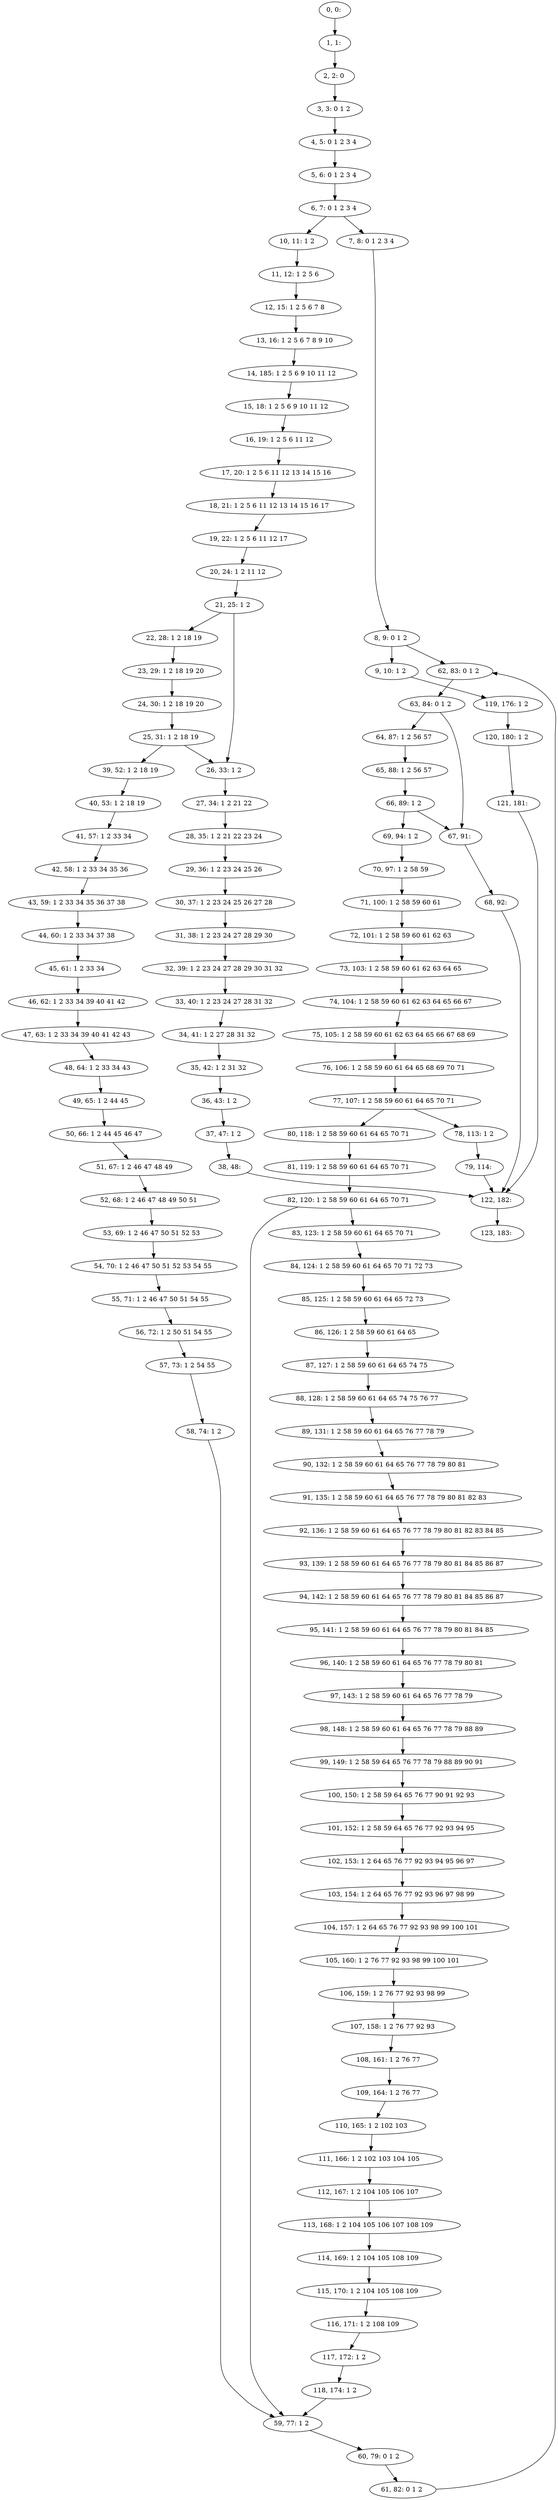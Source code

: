 digraph G {
0[label="0, 0: "];
1[label="1, 1: "];
2[label="2, 2: 0 "];
3[label="3, 3: 0 1 2 "];
4[label="4, 5: 0 1 2 3 4 "];
5[label="5, 6: 0 1 2 3 4 "];
6[label="6, 7: 0 1 2 3 4 "];
7[label="7, 8: 0 1 2 3 4 "];
8[label="8, 9: 0 1 2 "];
9[label="9, 10: 1 2 "];
10[label="10, 11: 1 2 "];
11[label="11, 12: 1 2 5 6 "];
12[label="12, 15: 1 2 5 6 7 8 "];
13[label="13, 16: 1 2 5 6 7 8 9 10 "];
14[label="14, 185: 1 2 5 6 9 10 11 12 "];
15[label="15, 18: 1 2 5 6 9 10 11 12 "];
16[label="16, 19: 1 2 5 6 11 12 "];
17[label="17, 20: 1 2 5 6 11 12 13 14 15 16 "];
18[label="18, 21: 1 2 5 6 11 12 13 14 15 16 17 "];
19[label="19, 22: 1 2 5 6 11 12 17 "];
20[label="20, 24: 1 2 11 12 "];
21[label="21, 25: 1 2 "];
22[label="22, 28: 1 2 18 19 "];
23[label="23, 29: 1 2 18 19 20 "];
24[label="24, 30: 1 2 18 19 20 "];
25[label="25, 31: 1 2 18 19 "];
26[label="26, 33: 1 2 "];
27[label="27, 34: 1 2 21 22 "];
28[label="28, 35: 1 2 21 22 23 24 "];
29[label="29, 36: 1 2 23 24 25 26 "];
30[label="30, 37: 1 2 23 24 25 26 27 28 "];
31[label="31, 38: 1 2 23 24 27 28 29 30 "];
32[label="32, 39: 1 2 23 24 27 28 29 30 31 32 "];
33[label="33, 40: 1 2 23 24 27 28 31 32 "];
34[label="34, 41: 1 2 27 28 31 32 "];
35[label="35, 42: 1 2 31 32 "];
36[label="36, 43: 1 2 "];
37[label="37, 47: 1 2 "];
38[label="38, 48: "];
39[label="39, 52: 1 2 18 19 "];
40[label="40, 53: 1 2 18 19 "];
41[label="41, 57: 1 2 33 34 "];
42[label="42, 58: 1 2 33 34 35 36 "];
43[label="43, 59: 1 2 33 34 35 36 37 38 "];
44[label="44, 60: 1 2 33 34 37 38 "];
45[label="45, 61: 1 2 33 34 "];
46[label="46, 62: 1 2 33 34 39 40 41 42 "];
47[label="47, 63: 1 2 33 34 39 40 41 42 43 "];
48[label="48, 64: 1 2 33 34 43 "];
49[label="49, 65: 1 2 44 45 "];
50[label="50, 66: 1 2 44 45 46 47 "];
51[label="51, 67: 1 2 46 47 48 49 "];
52[label="52, 68: 1 2 46 47 48 49 50 51 "];
53[label="53, 69: 1 2 46 47 50 51 52 53 "];
54[label="54, 70: 1 2 46 47 50 51 52 53 54 55 "];
55[label="55, 71: 1 2 46 47 50 51 54 55 "];
56[label="56, 72: 1 2 50 51 54 55 "];
57[label="57, 73: 1 2 54 55 "];
58[label="58, 74: 1 2 "];
59[label="59, 77: 1 2 "];
60[label="60, 79: 0 1 2 "];
61[label="61, 82: 0 1 2 "];
62[label="62, 83: 0 1 2 "];
63[label="63, 84: 0 1 2 "];
64[label="64, 87: 1 2 56 57 "];
65[label="65, 88: 1 2 56 57 "];
66[label="66, 89: 1 2 "];
67[label="67, 91: "];
68[label="68, 92: "];
69[label="69, 94: 1 2 "];
70[label="70, 97: 1 2 58 59 "];
71[label="71, 100: 1 2 58 59 60 61 "];
72[label="72, 101: 1 2 58 59 60 61 62 63 "];
73[label="73, 103: 1 2 58 59 60 61 62 63 64 65 "];
74[label="74, 104: 1 2 58 59 60 61 62 63 64 65 66 67 "];
75[label="75, 105: 1 2 58 59 60 61 62 63 64 65 66 67 68 69 "];
76[label="76, 106: 1 2 58 59 60 61 64 65 68 69 70 71 "];
77[label="77, 107: 1 2 58 59 60 61 64 65 70 71 "];
78[label="78, 113: 1 2 "];
79[label="79, 114: "];
80[label="80, 118: 1 2 58 59 60 61 64 65 70 71 "];
81[label="81, 119: 1 2 58 59 60 61 64 65 70 71 "];
82[label="82, 120: 1 2 58 59 60 61 64 65 70 71 "];
83[label="83, 123: 1 2 58 59 60 61 64 65 70 71 "];
84[label="84, 124: 1 2 58 59 60 61 64 65 70 71 72 73 "];
85[label="85, 125: 1 2 58 59 60 61 64 65 72 73 "];
86[label="86, 126: 1 2 58 59 60 61 64 65 "];
87[label="87, 127: 1 2 58 59 60 61 64 65 74 75 "];
88[label="88, 128: 1 2 58 59 60 61 64 65 74 75 76 77 "];
89[label="89, 131: 1 2 58 59 60 61 64 65 76 77 78 79 "];
90[label="90, 132: 1 2 58 59 60 61 64 65 76 77 78 79 80 81 "];
91[label="91, 135: 1 2 58 59 60 61 64 65 76 77 78 79 80 81 82 83 "];
92[label="92, 136: 1 2 58 59 60 61 64 65 76 77 78 79 80 81 82 83 84 85 "];
93[label="93, 139: 1 2 58 59 60 61 64 65 76 77 78 79 80 81 84 85 86 87 "];
94[label="94, 142: 1 2 58 59 60 61 64 65 76 77 78 79 80 81 84 85 86 87 "];
95[label="95, 141: 1 2 58 59 60 61 64 65 76 77 78 79 80 81 84 85 "];
96[label="96, 140: 1 2 58 59 60 61 64 65 76 77 78 79 80 81 "];
97[label="97, 143: 1 2 58 59 60 61 64 65 76 77 78 79 "];
98[label="98, 148: 1 2 58 59 60 61 64 65 76 77 78 79 88 89 "];
99[label="99, 149: 1 2 58 59 64 65 76 77 78 79 88 89 90 91 "];
100[label="100, 150: 1 2 58 59 64 65 76 77 90 91 92 93 "];
101[label="101, 152: 1 2 58 59 64 65 76 77 92 93 94 95 "];
102[label="102, 153: 1 2 64 65 76 77 92 93 94 95 96 97 "];
103[label="103, 154: 1 2 64 65 76 77 92 93 96 97 98 99 "];
104[label="104, 157: 1 2 64 65 76 77 92 93 98 99 100 101 "];
105[label="105, 160: 1 2 76 77 92 93 98 99 100 101 "];
106[label="106, 159: 1 2 76 77 92 93 98 99 "];
107[label="107, 158: 1 2 76 77 92 93 "];
108[label="108, 161: 1 2 76 77 "];
109[label="109, 164: 1 2 76 77 "];
110[label="110, 165: 1 2 102 103 "];
111[label="111, 166: 1 2 102 103 104 105 "];
112[label="112, 167: 1 2 104 105 106 107 "];
113[label="113, 168: 1 2 104 105 106 107 108 109 "];
114[label="114, 169: 1 2 104 105 108 109 "];
115[label="115, 170: 1 2 104 105 108 109 "];
116[label="116, 171: 1 2 108 109 "];
117[label="117, 172: 1 2 "];
118[label="118, 174: 1 2 "];
119[label="119, 176: 1 2 "];
120[label="120, 180: 1 2 "];
121[label="121, 181: "];
122[label="122, 182: "];
123[label="123, 183: "];
0->1 ;
1->2 ;
2->3 ;
3->4 ;
4->5 ;
5->6 ;
6->7 ;
6->10 ;
7->8 ;
8->9 ;
8->62 ;
9->119 ;
10->11 ;
11->12 ;
12->13 ;
13->14 ;
14->15 ;
15->16 ;
16->17 ;
17->18 ;
18->19 ;
19->20 ;
20->21 ;
21->22 ;
21->26 ;
22->23 ;
23->24 ;
24->25 ;
25->26 ;
25->39 ;
26->27 ;
27->28 ;
28->29 ;
29->30 ;
30->31 ;
31->32 ;
32->33 ;
33->34 ;
34->35 ;
35->36 ;
36->37 ;
37->38 ;
38->122 ;
39->40 ;
40->41 ;
41->42 ;
42->43 ;
43->44 ;
44->45 ;
45->46 ;
46->47 ;
47->48 ;
48->49 ;
49->50 ;
50->51 ;
51->52 ;
52->53 ;
53->54 ;
54->55 ;
55->56 ;
56->57 ;
57->58 ;
58->59 ;
59->60 ;
60->61 ;
61->62 ;
62->63 ;
63->64 ;
63->67 ;
64->65 ;
65->66 ;
66->67 ;
66->69 ;
67->68 ;
68->122 ;
69->70 ;
70->71 ;
71->72 ;
72->73 ;
73->74 ;
74->75 ;
75->76 ;
76->77 ;
77->78 ;
77->80 ;
78->79 ;
79->122 ;
80->81 ;
81->82 ;
82->83 ;
82->59 ;
83->84 ;
84->85 ;
85->86 ;
86->87 ;
87->88 ;
88->89 ;
89->90 ;
90->91 ;
91->92 ;
92->93 ;
93->94 ;
94->95 ;
95->96 ;
96->97 ;
97->98 ;
98->99 ;
99->100 ;
100->101 ;
101->102 ;
102->103 ;
103->104 ;
104->105 ;
105->106 ;
106->107 ;
107->108 ;
108->109 ;
109->110 ;
110->111 ;
111->112 ;
112->113 ;
113->114 ;
114->115 ;
115->116 ;
116->117 ;
117->118 ;
118->59 ;
119->120 ;
120->121 ;
121->122 ;
122->123 ;
}
